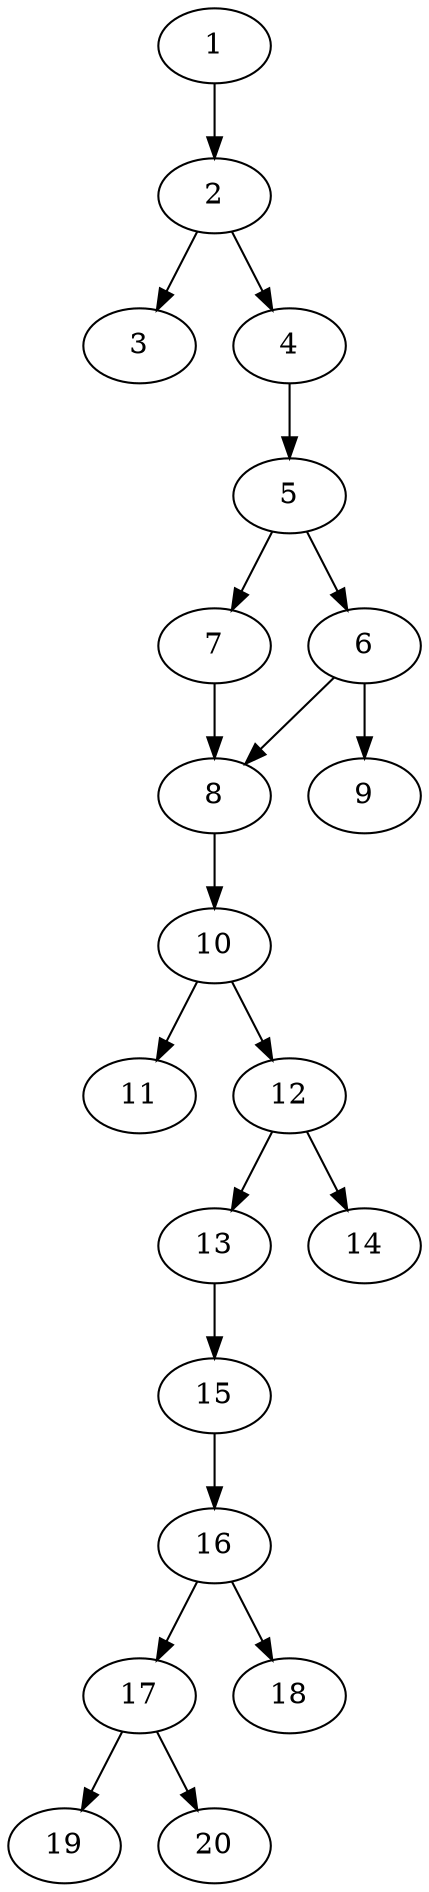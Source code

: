 // DAG automatically generated by daggen at Thu Oct  3 13:58:42 2019
// ./daggen --dot -n 20 --ccr 0.5 --fat 0.3 --regular 0.9 --density 0.6 --mindata 5242880 --maxdata 52428800 
digraph G {
  1 [size="19345408", alpha="0.04", expect_size="9672704"] 
  1 -> 2 [size ="9672704"]
  2 [size="64622592", alpha="0.10", expect_size="32311296"] 
  2 -> 3 [size ="32311296"]
  2 -> 4 [size ="32311296"]
  3 [size="98029568", alpha="0.03", expect_size="49014784"] 
  4 [size="85041152", alpha="0.11", expect_size="42520576"] 
  4 -> 5 [size ="42520576"]
  5 [size="61917184", alpha="0.13", expect_size="30958592"] 
  5 -> 6 [size ="30958592"]
  5 -> 7 [size ="30958592"]
  6 [size="18143232", alpha="0.14", expect_size="9071616"] 
  6 -> 8 [size ="9071616"]
  6 -> 9 [size ="9071616"]
  7 [size="55279616", alpha="0.12", expect_size="27639808"] 
  7 -> 8 [size ="27639808"]
  8 [size="64966656", alpha="0.07", expect_size="32483328"] 
  8 -> 10 [size ="32483328"]
  9 [size="15429632", alpha="0.07", expect_size="7714816"] 
  10 [size="41981952", alpha="0.04", expect_size="20990976"] 
  10 -> 11 [size ="20990976"]
  10 -> 12 [size ="20990976"]
  11 [size="101808128", alpha="0.11", expect_size="50904064"] 
  12 [size="27648000", alpha="0.00", expect_size="13824000"] 
  12 -> 13 [size ="13824000"]
  12 -> 14 [size ="13824000"]
  13 [size="72830976", alpha="0.15", expect_size="36415488"] 
  13 -> 15 [size ="36415488"]
  14 [size="88541184", alpha="0.01", expect_size="44270592"] 
  15 [size="47656960", alpha="0.02", expect_size="23828480"] 
  15 -> 16 [size ="23828480"]
  16 [size="12511232", alpha="0.11", expect_size="6255616"] 
  16 -> 17 [size ="6255616"]
  16 -> 18 [size ="6255616"]
  17 [size="77694976", alpha="0.09", expect_size="38847488"] 
  17 -> 19 [size ="38847488"]
  17 -> 20 [size ="38847488"]
  18 [size="40816640", alpha="0.04", expect_size="20408320"] 
  19 [size="76032000", alpha="0.18", expect_size="38016000"] 
  20 [size="12937216", alpha="0.00", expect_size="6468608"] 
}
